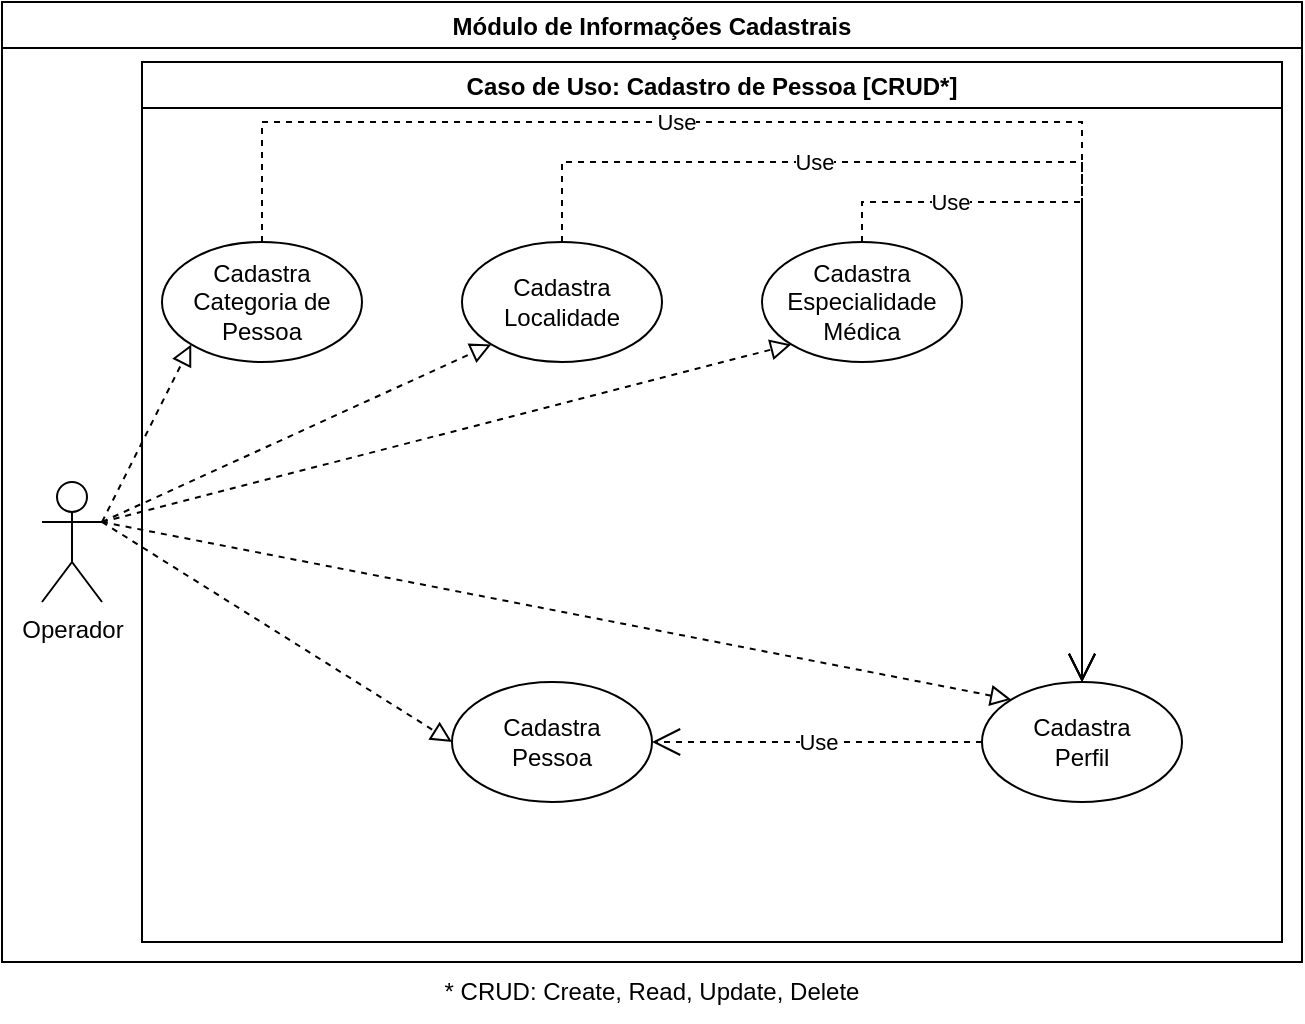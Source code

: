 <mxfile version="17.2.4" type="github" pages="3">
  <diagram id="LlKktqIb9uknwn_X3MoD" name="Cad-Pessoa">
    <mxGraphModel dx="1426" dy="739" grid="1" gridSize="10" guides="1" tooltips="1" connect="1" arrows="1" fold="1" page="1" pageScale="1" pageWidth="850" pageHeight="1100" math="0" shadow="0">
      <root>
        <mxCell id="0" />
        <mxCell id="1" parent="0" />
        <mxCell id="oY9YBYQD92hxkGcXl7jA-1" value="Módulo de Informações Cadastrais" style="swimlane;" parent="1" vertex="1">
          <mxGeometry x="100" y="40" width="650" height="480" as="geometry" />
        </mxCell>
        <mxCell id="oY9YBYQD92hxkGcXl7jA-2" value="Operador" style="shape=umlActor;verticalLabelPosition=bottom;verticalAlign=top;html=1;outlineConnect=0;" parent="oY9YBYQD92hxkGcXl7jA-1" vertex="1">
          <mxGeometry x="20" y="240" width="30" height="60" as="geometry" />
        </mxCell>
        <mxCell id="oY9YBYQD92hxkGcXl7jA-5" value="Caso de Uso: Cadastro de Pessoa [CRUD*]" style="swimlane;" parent="oY9YBYQD92hxkGcXl7jA-1" vertex="1">
          <mxGeometry x="70" y="30" width="570" height="440" as="geometry" />
        </mxCell>
        <mxCell id="oY9YBYQD92hxkGcXl7jA-6" value="Cadastra Categoria de Pessoa" style="ellipse;whiteSpace=wrap;html=1;align=center;newEdgeStyle={&quot;edgeStyle&quot;:&quot;entityRelationEdgeStyle&quot;,&quot;startArrow&quot;:&quot;none&quot;,&quot;endArrow&quot;:&quot;none&quot;,&quot;segment&quot;:10,&quot;curved&quot;:1};treeFolding=1;treeMoving=1;" parent="oY9YBYQD92hxkGcXl7jA-5" vertex="1">
          <mxGeometry x="10" y="90" width="100" height="60" as="geometry" />
        </mxCell>
        <mxCell id="oY9YBYQD92hxkGcXl7jA-7" value="Cadastra&lt;br&gt;Pessoa" style="ellipse;whiteSpace=wrap;html=1;align=center;newEdgeStyle={&quot;edgeStyle&quot;:&quot;entityRelationEdgeStyle&quot;,&quot;startArrow&quot;:&quot;none&quot;,&quot;endArrow&quot;:&quot;none&quot;,&quot;segment&quot;:10,&quot;curved&quot;:1};treeFolding=1;treeMoving=1;" parent="oY9YBYQD92hxkGcXl7jA-5" vertex="1">
          <mxGeometry x="155" y="310" width="100" height="60" as="geometry" />
        </mxCell>
        <mxCell id="oY9YBYQD92hxkGcXl7jA-8" value="Cadastra&lt;br&gt;Perfil" style="ellipse;whiteSpace=wrap;html=1;align=center;newEdgeStyle={&quot;edgeStyle&quot;:&quot;entityRelationEdgeStyle&quot;,&quot;startArrow&quot;:&quot;none&quot;,&quot;endArrow&quot;:&quot;none&quot;,&quot;segment&quot;:10,&quot;curved&quot;:1};treeFolding=1;treeMoving=1;" parent="oY9YBYQD92hxkGcXl7jA-5" vertex="1">
          <mxGeometry x="420" y="310" width="100" height="60" as="geometry" />
        </mxCell>
        <mxCell id="oY9YBYQD92hxkGcXl7jA-9" value="Cadastra&lt;br&gt;Localidade" style="ellipse;whiteSpace=wrap;html=1;align=center;newEdgeStyle={&quot;edgeStyle&quot;:&quot;entityRelationEdgeStyle&quot;,&quot;startArrow&quot;:&quot;none&quot;,&quot;endArrow&quot;:&quot;none&quot;,&quot;segment&quot;:10,&quot;curved&quot;:1};treeFolding=1;treeMoving=1;" parent="oY9YBYQD92hxkGcXl7jA-5" vertex="1">
          <mxGeometry x="160" y="90" width="100" height="60" as="geometry" />
        </mxCell>
        <mxCell id="oY9YBYQD92hxkGcXl7jA-15" value="Use" style="endArrow=open;endSize=12;dashed=1;html=1;rounded=0;exitX=0.5;exitY=0;exitDx=0;exitDy=0;entryX=0.5;entryY=0;entryDx=0;entryDy=0;" parent="oY9YBYQD92hxkGcXl7jA-5" source="oY9YBYQD92hxkGcXl7jA-6" target="oY9YBYQD92hxkGcXl7jA-8" edge="1">
          <mxGeometry x="-0.288" width="160" relative="1" as="geometry">
            <mxPoint x="350" y="50" as="sourcePoint" />
            <mxPoint x="400" y="230" as="targetPoint" />
            <Array as="points">
              <mxPoint x="60" y="30" />
              <mxPoint x="470" y="30" />
            </Array>
            <mxPoint as="offset" />
          </mxGeometry>
        </mxCell>
        <mxCell id="oY9YBYQD92hxkGcXl7jA-16" value="Use" style="endArrow=open;endSize=12;dashed=1;html=1;rounded=0;exitX=0.5;exitY=0;exitDx=0;exitDy=0;entryX=0.5;entryY=0;entryDx=0;entryDy=0;" parent="oY9YBYQD92hxkGcXl7jA-5" source="oY9YBYQD92hxkGcXl7jA-10" target="oY9YBYQD92hxkGcXl7jA-8" edge="1">
          <mxGeometry x="-0.657" width="160" relative="1" as="geometry">
            <mxPoint x="260" y="160" as="sourcePoint" />
            <mxPoint x="390" y="250" as="targetPoint" />
            <Array as="points">
              <mxPoint x="360" y="70" />
              <mxPoint x="470" y="70" />
            </Array>
            <mxPoint as="offset" />
          </mxGeometry>
        </mxCell>
        <mxCell id="oY9YBYQD92hxkGcXl7jA-23" value="Use" style="endArrow=open;endSize=12;dashed=1;html=1;rounded=0;startArrow=none;exitX=0;exitY=0.5;exitDx=0;exitDy=0;entryX=1;entryY=0.5;entryDx=0;entryDy=0;" parent="oY9YBYQD92hxkGcXl7jA-5" source="oY9YBYQD92hxkGcXl7jA-8" target="oY9YBYQD92hxkGcXl7jA-7" edge="1">
          <mxGeometry width="160" relative="1" as="geometry">
            <mxPoint x="200" y="280" as="sourcePoint" />
            <mxPoint x="330" y="170" as="targetPoint" />
          </mxGeometry>
        </mxCell>
        <mxCell id="oY9YBYQD92hxkGcXl7jA-21" value="Use" style="endArrow=open;endSize=12;dashed=1;html=1;rounded=0;exitX=0.5;exitY=0;exitDx=0;exitDy=0;entryX=0.5;entryY=0;entryDx=0;entryDy=0;" parent="oY9YBYQD92hxkGcXl7jA-5" source="oY9YBYQD92hxkGcXl7jA-9" target="oY9YBYQD92hxkGcXl7jA-8" edge="1">
          <mxGeometry x="-0.407" width="160" relative="1" as="geometry">
            <mxPoint x="270" y="170" as="sourcePoint" />
            <mxPoint x="400" y="260" as="targetPoint" />
            <Array as="points">
              <mxPoint x="210" y="50" />
              <mxPoint x="470" y="50" />
            </Array>
            <mxPoint as="offset" />
          </mxGeometry>
        </mxCell>
        <mxCell id="oY9YBYQD92hxkGcXl7jA-10" value="Cadastra&lt;br&gt;Especialidade&lt;br&gt;Médica" style="ellipse;whiteSpace=wrap;html=1;align=center;newEdgeStyle={&quot;edgeStyle&quot;:&quot;entityRelationEdgeStyle&quot;,&quot;startArrow&quot;:&quot;none&quot;,&quot;endArrow&quot;:&quot;none&quot;,&quot;segment&quot;:10,&quot;curved&quot;:1};treeFolding=1;treeMoving=1;" parent="oY9YBYQD92hxkGcXl7jA-5" vertex="1">
          <mxGeometry x="310" y="90" width="100" height="60" as="geometry" />
        </mxCell>
        <mxCell id="oY9YBYQD92hxkGcXl7jA-18" value="" style="endArrow=block;startArrow=none;endFill=0;startFill=0;endSize=8;html=1;verticalAlign=bottom;dashed=1;labelBackgroundColor=none;rounded=0;entryX=0;entryY=1;entryDx=0;entryDy=0;exitX=1;exitY=0.333;exitDx=0;exitDy=0;exitPerimeter=0;" parent="oY9YBYQD92hxkGcXl7jA-1" source="oY9YBYQD92hxkGcXl7jA-2" target="oY9YBYQD92hxkGcXl7jA-6" edge="1">
          <mxGeometry width="160" relative="1" as="geometry">
            <mxPoint x="70" y="200" as="sourcePoint" />
            <mxPoint x="230" y="200" as="targetPoint" />
          </mxGeometry>
        </mxCell>
        <mxCell id="oY9YBYQD92hxkGcXl7jA-20" value="" style="endArrow=block;startArrow=none;endFill=0;startFill=0;endSize=8;html=1;verticalAlign=bottom;dashed=1;labelBackgroundColor=none;rounded=0;entryX=0;entryY=1;entryDx=0;entryDy=0;exitX=1;exitY=0.333;exitDx=0;exitDy=0;exitPerimeter=0;" parent="oY9YBYQD92hxkGcXl7jA-1" source="oY9YBYQD92hxkGcXl7jA-2" target="oY9YBYQD92hxkGcXl7jA-9" edge="1">
          <mxGeometry width="160" relative="1" as="geometry">
            <mxPoint x="80" y="140" as="sourcePoint" />
            <mxPoint x="170" y="200" as="targetPoint" />
          </mxGeometry>
        </mxCell>
        <mxCell id="oY9YBYQD92hxkGcXl7jA-22" value="" style="endArrow=block;startArrow=none;endFill=0;startFill=0;endSize=8;html=1;verticalAlign=bottom;dashed=1;labelBackgroundColor=none;rounded=0;entryX=0;entryY=0.5;entryDx=0;entryDy=0;exitX=1;exitY=0.333;exitDx=0;exitDy=0;exitPerimeter=0;" parent="oY9YBYQD92hxkGcXl7jA-1" source="oY9YBYQD92hxkGcXl7jA-2" target="oY9YBYQD92hxkGcXl7jA-7" edge="1">
          <mxGeometry width="160" relative="1" as="geometry">
            <mxPoint x="80" y="140" as="sourcePoint" />
            <mxPoint x="335" y="100" as="targetPoint" />
          </mxGeometry>
        </mxCell>
        <mxCell id="oY9YBYQD92hxkGcXl7jA-19" value="" style="endArrow=block;startArrow=none;endFill=0;startFill=0;endSize=8;html=1;verticalAlign=bottom;dashed=1;labelBackgroundColor=none;rounded=0;entryX=0;entryY=1;entryDx=0;entryDy=0;exitX=1;exitY=0.333;exitDx=0;exitDy=0;exitPerimeter=0;" parent="oY9YBYQD92hxkGcXl7jA-1" source="oY9YBYQD92hxkGcXl7jA-2" target="oY9YBYQD92hxkGcXl7jA-10" edge="1">
          <mxGeometry width="160" relative="1" as="geometry">
            <mxPoint x="70" y="130" as="sourcePoint" />
            <mxPoint x="170" y="100" as="targetPoint" />
          </mxGeometry>
        </mxCell>
        <mxCell id="0yNhuezSmwmRU6mgANUv-1" value="" style="endArrow=block;startArrow=none;endFill=0;startFill=0;endSize=8;html=1;verticalAlign=bottom;dashed=1;labelBackgroundColor=none;rounded=0;entryX=0;entryY=0;entryDx=0;entryDy=0;exitX=1;exitY=0.333;exitDx=0;exitDy=0;exitPerimeter=0;" edge="1" parent="oY9YBYQD92hxkGcXl7jA-1" source="oY9YBYQD92hxkGcXl7jA-2" target="oY9YBYQD92hxkGcXl7jA-8">
          <mxGeometry width="160" relative="1" as="geometry">
            <mxPoint x="60" y="270" as="sourcePoint" />
            <mxPoint x="235" y="380" as="targetPoint" />
          </mxGeometry>
        </mxCell>
        <mxCell id="0PBLPBcWrFO7Ismnn3im-1" value="* CRUD: Create, Read, Update, Delete" style="text;html=1;strokeColor=none;fillColor=none;align=center;verticalAlign=middle;whiteSpace=wrap;rounded=0;" parent="1" vertex="1">
          <mxGeometry x="110" y="520" width="630" height="30" as="geometry" />
        </mxCell>
      </root>
    </mxGraphModel>
  </diagram>
  <diagram name="Cad-Plano-Saude" id="T_cnKersPYIX8bRWeLpB">
    <mxGraphModel dx="1426" dy="739" grid="1" gridSize="10" guides="1" tooltips="1" connect="1" arrows="1" fold="1" page="1" pageScale="1" pageWidth="850" pageHeight="1100" math="0" shadow="0">
      <root>
        <mxCell id="fDNJ7AyMIo0dSmSkeILJ-0" />
        <mxCell id="fDNJ7AyMIo0dSmSkeILJ-1" parent="fDNJ7AyMIo0dSmSkeILJ-0" />
        <mxCell id="C0qJVE6773nrGns2ulc4-0" value="Módulo de Informações Cadastrais" style="swimlane;" parent="fDNJ7AyMIo0dSmSkeILJ-1" vertex="1">
          <mxGeometry x="100" y="40" width="650" height="480" as="geometry" />
        </mxCell>
        <mxCell id="C0qJVE6773nrGns2ulc4-1" value="Operador" style="shape=umlActor;verticalLabelPosition=bottom;verticalAlign=top;html=1;outlineConnect=0;" parent="C0qJVE6773nrGns2ulc4-0" vertex="1">
          <mxGeometry x="20" y="240" width="30" height="60" as="geometry" />
        </mxCell>
        <mxCell id="C0qJVE6773nrGns2ulc4-2" value="Caso de Uso: Cadastro de Plano de Saúde [CRUD]" style="swimlane;" parent="C0qJVE6773nrGns2ulc4-0" vertex="1">
          <mxGeometry x="70" y="30" width="570" height="440" as="geometry" />
        </mxCell>
        <mxCell id="C0qJVE6773nrGns2ulc4-7" value="Cadastra&lt;br&gt;Planos de&lt;br&gt;Saúde" style="ellipse;whiteSpace=wrap;html=1;align=center;newEdgeStyle={&quot;edgeStyle&quot;:&quot;entityRelationEdgeStyle&quot;,&quot;startArrow&quot;:&quot;none&quot;,&quot;endArrow&quot;:&quot;none&quot;,&quot;segment&quot;:10,&quot;curved&quot;:1};treeFolding=1;treeMoving=1;" parent="C0qJVE6773nrGns2ulc4-2" vertex="1">
          <mxGeometry x="235" y="320" width="100" height="60" as="geometry" />
        </mxCell>
        <mxCell id="C0qJVE6773nrGns2ulc4-8" value="Cadastra&lt;br&gt;Serviços&lt;br&gt;Cobertos" style="ellipse;whiteSpace=wrap;html=1;align=center;newEdgeStyle={&quot;edgeStyle&quot;:&quot;entityRelationEdgeStyle&quot;,&quot;startArrow&quot;:&quot;none&quot;,&quot;endArrow&quot;:&quot;none&quot;,&quot;segment&quot;:10,&quot;curved&quot;:1};treeFolding=1;treeMoving=1;" parent="C0qJVE6773nrGns2ulc4-2" vertex="1">
          <mxGeometry x="430" y="200" width="100" height="60" as="geometry" />
        </mxCell>
        <mxCell id="C0qJVE6773nrGns2ulc4-9" value="Cadastra Doenças Preexistentes" style="ellipse;whiteSpace=wrap;html=1;align=center;newEdgeStyle={&quot;edgeStyle&quot;:&quot;entityRelationEdgeStyle&quot;,&quot;startArrow&quot;:&quot;none&quot;,&quot;endArrow&quot;:&quot;none&quot;,&quot;segment&quot;:10,&quot;curved&quot;:1};treeFolding=1;treeMoving=1;" parent="C0qJVE6773nrGns2ulc4-2" vertex="1">
          <mxGeometry x="70" y="160" width="100" height="60" as="geometry" />
        </mxCell>
        <mxCell id="C0qJVE6773nrGns2ulc4-10" value="Cadastra Carências" style="ellipse;whiteSpace=wrap;html=1;align=center;newEdgeStyle={&quot;edgeStyle&quot;:&quot;entityRelationEdgeStyle&quot;,&quot;startArrow&quot;:&quot;none&quot;,&quot;endArrow&quot;:&quot;none&quot;,&quot;segment&quot;:10,&quot;curved&quot;:1};treeFolding=1;treeMoving=1;" parent="C0qJVE6773nrGns2ulc4-2" vertex="1">
          <mxGeometry x="235" y="100" width="100" height="60" as="geometry" />
        </mxCell>
        <mxCell id="C0qJVE6773nrGns2ulc4-17" value="Use" style="endArrow=open;endSize=12;dashed=1;html=1;rounded=0;exitX=0;exitY=1;exitDx=0;exitDy=0;entryX=1;entryY=0.5;entryDx=0;entryDy=0;" parent="C0qJVE6773nrGns2ulc4-2" source="C0qJVE6773nrGns2ulc4-10" target="C0qJVE6773nrGns2ulc4-9" edge="1">
          <mxGeometry width="160" relative="1" as="geometry">
            <mxPoint x="110" y="360" as="sourcePoint" />
            <mxPoint x="120" y="410" as="targetPoint" />
          </mxGeometry>
        </mxCell>
        <mxCell id="C0qJVE6773nrGns2ulc4-18" value="Use" style="endArrow=open;endSize=12;dashed=1;html=1;rounded=0;exitX=0;exitY=0;exitDx=0;exitDy=0;entryX=1;entryY=0.5;entryDx=0;entryDy=0;" parent="C0qJVE6773nrGns2ulc4-2" source="C0qJVE6773nrGns2ulc4-8" target="C0qJVE6773nrGns2ulc4-10" edge="1">
          <mxGeometry width="160" relative="1" as="geometry">
            <mxPoint x="290" y="420" as="sourcePoint" />
            <mxPoint x="280" y="400" as="targetPoint" />
          </mxGeometry>
        </mxCell>
        <mxCell id="C0qJVE6773nrGns2ulc4-19" value="Use" style="endArrow=open;endSize=12;dashed=1;html=1;rounded=0;exitX=1;exitY=0.5;exitDx=0;exitDy=0;entryX=0;entryY=1;entryDx=0;entryDy=0;" parent="C0qJVE6773nrGns2ulc4-2" source="C0qJVE6773nrGns2ulc4-7" target="C0qJVE6773nrGns2ulc4-8" edge="1">
          <mxGeometry width="160" relative="1" as="geometry">
            <mxPoint x="440" y="380" as="sourcePoint" />
            <mxPoint x="410" y="380" as="targetPoint" />
          </mxGeometry>
        </mxCell>
        <mxCell id="lfpuId4vG0WCzAN7M-Ej-0" value="Cadastra&lt;br&gt;Faixas&lt;br&gt;Etárias" style="ellipse;whiteSpace=wrap;html=1;align=center;newEdgeStyle={&quot;edgeStyle&quot;:&quot;entityRelationEdgeStyle&quot;,&quot;startArrow&quot;:&quot;none&quot;,&quot;endArrow&quot;:&quot;none&quot;,&quot;segment&quot;:10,&quot;curved&quot;:1};treeFolding=1;treeMoving=1;" vertex="1" parent="C0qJVE6773nrGns2ulc4-2">
          <mxGeometry x="70" y="40" width="100" height="60" as="geometry" />
        </mxCell>
        <mxCell id="lfpuId4vG0WCzAN7M-Ej-1" value="Use" style="endArrow=open;endSize=12;dashed=1;html=1;rounded=0;exitX=0;exitY=0;exitDx=0;exitDy=0;entryX=1;entryY=0.5;entryDx=0;entryDy=0;" edge="1" parent="C0qJVE6773nrGns2ulc4-2" source="C0qJVE6773nrGns2ulc4-10" target="lfpuId4vG0WCzAN7M-Ej-0">
          <mxGeometry width="160" relative="1" as="geometry">
            <mxPoint x="170" y="370" as="sourcePoint" />
            <mxPoint x="120" y="370" as="targetPoint" />
          </mxGeometry>
        </mxCell>
        <mxCell id="C0qJVE6773nrGns2ulc4-23" value="" style="endArrow=block;startArrow=none;endFill=0;startFill=0;endSize=8;html=1;verticalAlign=bottom;dashed=1;labelBackgroundColor=none;rounded=0;entryX=0;entryY=0.5;entryDx=0;entryDy=0;exitX=1;exitY=0.333;exitDx=0;exitDy=0;exitPerimeter=0;" parent="C0qJVE6773nrGns2ulc4-0" source="C0qJVE6773nrGns2ulc4-1" target="C0qJVE6773nrGns2ulc4-7" edge="1">
          <mxGeometry width="160" relative="1" as="geometry">
            <mxPoint x="80" y="140" as="sourcePoint" />
            <mxPoint x="305" y="260" as="targetPoint" />
          </mxGeometry>
        </mxCell>
        <mxCell id="fNmLuhbvLlB8QH0YnT2O-0" value="" style="endArrow=block;startArrow=none;endFill=0;startFill=0;endSize=8;html=1;verticalAlign=bottom;dashed=1;labelBackgroundColor=none;rounded=0;entryX=0;entryY=0.5;entryDx=0;entryDy=0;exitX=1;exitY=0.333;exitDx=0;exitDy=0;exitPerimeter=0;" edge="1" parent="C0qJVE6773nrGns2ulc4-0" source="C0qJVE6773nrGns2ulc4-1" target="C0qJVE6773nrGns2ulc4-8">
          <mxGeometry width="160" relative="1" as="geometry">
            <mxPoint x="60" y="270" as="sourcePoint" />
            <mxPoint x="285" y="360" as="targetPoint" />
          </mxGeometry>
        </mxCell>
        <mxCell id="fNmLuhbvLlB8QH0YnT2O-2" value="" style="endArrow=block;startArrow=none;endFill=0;startFill=0;endSize=8;html=1;verticalAlign=bottom;dashed=1;labelBackgroundColor=none;rounded=0;entryX=0;entryY=0.5;entryDx=0;entryDy=0;exitX=1;exitY=0.333;exitDx=0;exitDy=0;exitPerimeter=0;" edge="1" parent="C0qJVE6773nrGns2ulc4-0" source="C0qJVE6773nrGns2ulc4-1" target="C0qJVE6773nrGns2ulc4-9">
          <mxGeometry width="160" relative="1" as="geometry">
            <mxPoint x="60" y="270" as="sourcePoint" />
            <mxPoint x="285" y="360" as="targetPoint" />
          </mxGeometry>
        </mxCell>
        <mxCell id="fNmLuhbvLlB8QH0YnT2O-1" value="" style="endArrow=block;startArrow=none;endFill=0;startFill=0;endSize=8;html=1;verticalAlign=bottom;dashed=1;labelBackgroundColor=none;rounded=0;entryX=0;entryY=0.5;entryDx=0;entryDy=0;exitX=1;exitY=0.333;exitDx=0;exitDy=0;exitPerimeter=0;" edge="1" parent="C0qJVE6773nrGns2ulc4-0" source="C0qJVE6773nrGns2ulc4-1" target="C0qJVE6773nrGns2ulc4-10">
          <mxGeometry width="160" relative="1" as="geometry">
            <mxPoint x="60" y="260" as="sourcePoint" />
            <mxPoint x="470" y="240" as="targetPoint" />
            <Array as="points">
              <mxPoint x="100" y="160" />
            </Array>
          </mxGeometry>
        </mxCell>
        <mxCell id="fNmLuhbvLlB8QH0YnT2O-3" value="" style="endArrow=block;startArrow=none;endFill=0;startFill=0;endSize=8;html=1;verticalAlign=bottom;dashed=1;labelBackgroundColor=none;rounded=0;entryX=0;entryY=0.5;entryDx=0;entryDy=0;exitX=1;exitY=0.333;exitDx=0;exitDy=0;exitPerimeter=0;" edge="1" parent="C0qJVE6773nrGns2ulc4-0" source="C0qJVE6773nrGns2ulc4-1" target="lfpuId4vG0WCzAN7M-Ej-0">
          <mxGeometry width="160" relative="1" as="geometry">
            <mxPoint x="60" y="270" as="sourcePoint" />
            <mxPoint x="285" y="360" as="targetPoint" />
            <Array as="points">
              <mxPoint x="80" y="100" />
            </Array>
          </mxGeometry>
        </mxCell>
        <mxCell id="gk4BFaONYq_99QW46tr5-0" value="* CRUD: Create, Read, Update, Delete" style="text;html=1;strokeColor=none;fillColor=none;align=center;verticalAlign=middle;whiteSpace=wrap;rounded=0;" parent="fDNJ7AyMIo0dSmSkeILJ-1" vertex="1">
          <mxGeometry x="110" y="520" width="630" height="30" as="geometry" />
        </mxCell>
      </root>
    </mxGraphModel>
  </diagram>
  <diagram name="Cad-Prestador" id="Txa6Qm1HCIfDJLgXZJGI">
    <mxGraphModel dx="1426" dy="739" grid="1" gridSize="10" guides="1" tooltips="1" connect="1" arrows="1" fold="1" page="1" pageScale="1" pageWidth="850" pageHeight="1100" math="0" shadow="0">
      <root>
        <mxCell id="6JKmpgKGVvRsmmrupHXd-0" />
        <mxCell id="6JKmpgKGVvRsmmrupHXd-1" parent="6JKmpgKGVvRsmmrupHXd-0" />
        <mxCell id="6JKmpgKGVvRsmmrupHXd-2" value="Módulo de Informações Cadastrais" style="swimlane;" vertex="1" parent="6JKmpgKGVvRsmmrupHXd-1">
          <mxGeometry x="100" y="40" width="650" height="480" as="geometry" />
        </mxCell>
        <mxCell id="6JKmpgKGVvRsmmrupHXd-3" value="Operador" style="shape=umlActor;verticalLabelPosition=bottom;verticalAlign=top;html=1;outlineConnect=0;" vertex="1" parent="6JKmpgKGVvRsmmrupHXd-2">
          <mxGeometry x="20" y="240" width="30" height="60" as="geometry" />
        </mxCell>
        <mxCell id="6JKmpgKGVvRsmmrupHXd-4" value="Caso de Uso: Cadastro de Instituição Prestadora [CRUD]" style="swimlane;" vertex="1" parent="6JKmpgKGVvRsmmrupHXd-2">
          <mxGeometry x="70" y="30" width="570" height="440" as="geometry" />
        </mxCell>
        <mxCell id="6JKmpgKGVvRsmmrupHXd-5" value="Cadastra Categoria de Pessoa" style="ellipse;whiteSpace=wrap;html=1;align=center;newEdgeStyle={&quot;edgeStyle&quot;:&quot;entityRelationEdgeStyle&quot;,&quot;startArrow&quot;:&quot;none&quot;,&quot;endArrow&quot;:&quot;none&quot;,&quot;segment&quot;:10,&quot;curved&quot;:1};treeFolding=1;treeMoving=1;" vertex="1" parent="6JKmpgKGVvRsmmrupHXd-4">
          <mxGeometry x="10" y="90" width="100" height="60" as="geometry" />
        </mxCell>
        <mxCell id="6JKmpgKGVvRsmmrupHXd-6" value="Cadastra&lt;br&gt;Pessoa" style="ellipse;whiteSpace=wrap;html=1;align=center;newEdgeStyle={&quot;edgeStyle&quot;:&quot;entityRelationEdgeStyle&quot;,&quot;startArrow&quot;:&quot;none&quot;,&quot;endArrow&quot;:&quot;none&quot;,&quot;segment&quot;:10,&quot;curved&quot;:1};treeFolding=1;treeMoving=1;" vertex="1" parent="6JKmpgKGVvRsmmrupHXd-4">
          <mxGeometry x="460" y="200" width="100" height="60" as="geometry" />
        </mxCell>
        <mxCell id="6JKmpgKGVvRsmmrupHXd-7" value="Cadastra&lt;br&gt;Perfil" style="ellipse;whiteSpace=wrap;html=1;align=center;newEdgeStyle={&quot;edgeStyle&quot;:&quot;entityRelationEdgeStyle&quot;,&quot;startArrow&quot;:&quot;none&quot;,&quot;endArrow&quot;:&quot;none&quot;,&quot;segment&quot;:10,&quot;curved&quot;:1};treeFolding=1;treeMoving=1;" vertex="1" parent="6JKmpgKGVvRsmmrupHXd-4">
          <mxGeometry x="460" y="90" width="100" height="60" as="geometry" />
        </mxCell>
        <mxCell id="6JKmpgKGVvRsmmrupHXd-8" value="Cadastra&lt;br&gt;Localidade" style="ellipse;whiteSpace=wrap;html=1;align=center;newEdgeStyle={&quot;edgeStyle&quot;:&quot;entityRelationEdgeStyle&quot;,&quot;startArrow&quot;:&quot;none&quot;,&quot;endArrow&quot;:&quot;none&quot;,&quot;segment&quot;:10,&quot;curved&quot;:1};treeFolding=1;treeMoving=1;" vertex="1" parent="6JKmpgKGVvRsmmrupHXd-4">
          <mxGeometry x="160" y="90" width="100" height="60" as="geometry" />
        </mxCell>
        <mxCell id="6JKmpgKGVvRsmmrupHXd-10" value="Cadastra&lt;br&gt;Serviços&lt;br&gt;Cobertos" style="ellipse;whiteSpace=wrap;html=1;align=center;newEdgeStyle={&quot;edgeStyle&quot;:&quot;entityRelationEdgeStyle&quot;,&quot;startArrow&quot;:&quot;none&quot;,&quot;endArrow&quot;:&quot;none&quot;,&quot;segment&quot;:10,&quot;curved&quot;:1};treeFolding=1;treeMoving=1;" vertex="1" parent="6JKmpgKGVvRsmmrupHXd-4">
          <mxGeometry x="460" y="330" width="100" height="60" as="geometry" />
        </mxCell>
        <mxCell id="6JKmpgKGVvRsmmrupHXd-11" value="Cadastra Doenças Preexistentes" style="ellipse;whiteSpace=wrap;html=1;align=center;newEdgeStyle={&quot;edgeStyle&quot;:&quot;entityRelationEdgeStyle&quot;,&quot;startArrow&quot;:&quot;none&quot;,&quot;endArrow&quot;:&quot;none&quot;,&quot;segment&quot;:10,&quot;curved&quot;:1};treeFolding=1;treeMoving=1;" vertex="1" parent="6JKmpgKGVvRsmmrupHXd-4">
          <mxGeometry x="20" y="370" width="100" height="60" as="geometry" />
        </mxCell>
        <mxCell id="6JKmpgKGVvRsmmrupHXd-12" value="Cadastra Carências" style="ellipse;whiteSpace=wrap;html=1;align=center;newEdgeStyle={&quot;edgeStyle&quot;:&quot;entityRelationEdgeStyle&quot;,&quot;startArrow&quot;:&quot;none&quot;,&quot;endArrow&quot;:&quot;none&quot;,&quot;segment&quot;:10,&quot;curved&quot;:1};treeFolding=1;treeMoving=1;" vertex="1" parent="6JKmpgKGVvRsmmrupHXd-4">
          <mxGeometry x="235" y="330" width="100" height="60" as="geometry" />
        </mxCell>
        <mxCell id="6JKmpgKGVvRsmmrupHXd-13" value="Use" style="endArrow=open;endSize=12;dashed=1;html=1;rounded=0;exitX=0.5;exitY=0;exitDx=0;exitDy=0;entryX=0.5;entryY=0;entryDx=0;entryDy=0;" edge="1" parent="6JKmpgKGVvRsmmrupHXd-4" source="6JKmpgKGVvRsmmrupHXd-5" target="6JKmpgKGVvRsmmrupHXd-7">
          <mxGeometry x="0.018" width="160" relative="1" as="geometry">
            <mxPoint x="350" y="50" as="sourcePoint" />
            <mxPoint x="400" y="230" as="targetPoint" />
            <Array as="points">
              <mxPoint x="60" y="30" />
              <mxPoint x="510" y="30" />
            </Array>
            <mxPoint as="offset" />
          </mxGeometry>
        </mxCell>
        <mxCell id="6JKmpgKGVvRsmmrupHXd-14" value="Use" style="endArrow=open;endSize=12;dashed=1;html=1;rounded=0;exitX=0.5;exitY=0;exitDx=0;exitDy=0;entryX=0.5;entryY=0;entryDx=0;entryDy=0;" edge="1" parent="6JKmpgKGVvRsmmrupHXd-4" source="6JKmpgKGVvRsmmrupHXd-17" target="6JKmpgKGVvRsmmrupHXd-7">
          <mxGeometry width="160" relative="1" as="geometry">
            <mxPoint x="260" y="160" as="sourcePoint" />
            <mxPoint x="390" y="250" as="targetPoint" />
            <Array as="points">
              <mxPoint x="360" y="70" />
              <mxPoint x="510" y="70" />
            </Array>
          </mxGeometry>
        </mxCell>
        <mxCell id="6JKmpgKGVvRsmmrupHXd-15" value="Use" style="endArrow=open;endSize=12;dashed=1;html=1;rounded=0;startArrow=none;exitX=0.5;exitY=1;exitDx=0;exitDy=0;entryX=0.5;entryY=0;entryDx=0;entryDy=0;" edge="1" parent="6JKmpgKGVvRsmmrupHXd-4" source="6JKmpgKGVvRsmmrupHXd-7" target="6JKmpgKGVvRsmmrupHXd-6">
          <mxGeometry width="160" relative="1" as="geometry">
            <mxPoint x="200" y="280" as="sourcePoint" />
            <mxPoint x="330" y="170" as="targetPoint" />
          </mxGeometry>
        </mxCell>
        <mxCell id="6JKmpgKGVvRsmmrupHXd-16" value="Use" style="endArrow=open;endSize=12;dashed=1;html=1;rounded=0;exitX=0.5;exitY=0;exitDx=0;exitDy=0;entryX=0.5;entryY=0;entryDx=0;entryDy=0;" edge="1" parent="6JKmpgKGVvRsmmrupHXd-4" source="6JKmpgKGVvRsmmrupHXd-8" target="6JKmpgKGVvRsmmrupHXd-7">
          <mxGeometry x="-0.012" width="160" relative="1" as="geometry">
            <mxPoint x="270" y="170" as="sourcePoint" />
            <mxPoint x="400" y="260" as="targetPoint" />
            <Array as="points">
              <mxPoint x="210" y="50" />
              <mxPoint x="510" y="50" />
            </Array>
            <mxPoint as="offset" />
          </mxGeometry>
        </mxCell>
        <mxCell id="6JKmpgKGVvRsmmrupHXd-17" value="Cadastra&lt;br&gt;Especialidade&lt;br&gt;Médica" style="ellipse;whiteSpace=wrap;html=1;align=center;newEdgeStyle={&quot;edgeStyle&quot;:&quot;entityRelationEdgeStyle&quot;,&quot;startArrow&quot;:&quot;none&quot;,&quot;endArrow&quot;:&quot;none&quot;,&quot;segment&quot;:10,&quot;curved&quot;:1};treeFolding=1;treeMoving=1;" vertex="1" parent="6JKmpgKGVvRsmmrupHXd-4">
          <mxGeometry x="310" y="90" width="100" height="60" as="geometry" />
        </mxCell>
        <mxCell id="6JKmpgKGVvRsmmrupHXd-19" value="Use" style="endArrow=open;endSize=12;dashed=1;html=1;rounded=0;exitX=0;exitY=1;exitDx=0;exitDy=0;entryX=1;entryY=0.5;entryDx=0;entryDy=0;" edge="1" parent="6JKmpgKGVvRsmmrupHXd-4" source="6JKmpgKGVvRsmmrupHXd-12" target="6JKmpgKGVvRsmmrupHXd-11">
          <mxGeometry width="160" relative="1" as="geometry">
            <mxPoint x="110" y="360" as="sourcePoint" />
            <mxPoint x="120" y="410" as="targetPoint" />
          </mxGeometry>
        </mxCell>
        <mxCell id="6JKmpgKGVvRsmmrupHXd-20" value="Use" style="endArrow=open;endSize=12;dashed=1;html=1;rounded=0;exitX=0;exitY=0.5;exitDx=0;exitDy=0;entryX=1;entryY=0.5;entryDx=0;entryDy=0;" edge="1" parent="6JKmpgKGVvRsmmrupHXd-4" source="6JKmpgKGVvRsmmrupHXd-10" target="6JKmpgKGVvRsmmrupHXd-12">
          <mxGeometry width="160" relative="1" as="geometry">
            <mxPoint x="290" y="420" as="sourcePoint" />
            <mxPoint x="280" y="400" as="targetPoint" />
          </mxGeometry>
        </mxCell>
        <mxCell id="6JKmpgKGVvRsmmrupHXd-21" value="Use" style="endArrow=open;endSize=12;dashed=1;html=1;rounded=0;exitX=1;exitY=1;exitDx=0;exitDy=0;entryX=0.5;entryY=0;entryDx=0;entryDy=0;" edge="1" parent="6JKmpgKGVvRsmmrupHXd-4" source="yb-dLHZrZYlYL92dNmKr-2" target="6JKmpgKGVvRsmmrupHXd-10">
          <mxGeometry width="160" relative="1" as="geometry">
            <mxPoint x="460" y="360" as="sourcePoint" />
            <mxPoint x="410" y="380" as="targetPoint" />
          </mxGeometry>
        </mxCell>
        <mxCell id="yb-dLHZrZYlYL92dNmKr-0" value="Cadastra&lt;br&gt;Faixas&lt;br&gt;Etárias" style="ellipse;whiteSpace=wrap;html=1;align=center;newEdgeStyle={&quot;edgeStyle&quot;:&quot;entityRelationEdgeStyle&quot;,&quot;startArrow&quot;:&quot;none&quot;,&quot;endArrow&quot;:&quot;none&quot;,&quot;segment&quot;:10,&quot;curved&quot;:1};treeFolding=1;treeMoving=1;" vertex="1" parent="6JKmpgKGVvRsmmrupHXd-4">
          <mxGeometry x="20" y="290" width="100" height="60" as="geometry" />
        </mxCell>
        <mxCell id="yb-dLHZrZYlYL92dNmKr-1" value="Use" style="endArrow=open;endSize=12;dashed=1;html=1;rounded=0;exitX=0;exitY=0;exitDx=0;exitDy=0;entryX=1;entryY=0.5;entryDx=0;entryDy=0;" edge="1" parent="6JKmpgKGVvRsmmrupHXd-4" source="6JKmpgKGVvRsmmrupHXd-12" target="yb-dLHZrZYlYL92dNmKr-0">
          <mxGeometry width="160" relative="1" as="geometry">
            <mxPoint x="170" y="370" as="sourcePoint" />
            <mxPoint x="120" y="370" as="targetPoint" />
          </mxGeometry>
        </mxCell>
        <mxCell id="yb-dLHZrZYlYL92dNmKr-2" value="Cadastra&lt;br&gt;Instituição&lt;br&gt;Prestadora" style="ellipse;whiteSpace=wrap;html=1;align=center;newEdgeStyle={&quot;edgeStyle&quot;:&quot;entityRelationEdgeStyle&quot;,&quot;startArrow&quot;:&quot;none&quot;,&quot;endArrow&quot;:&quot;none&quot;,&quot;segment&quot;:10,&quot;curved&quot;:1};treeFolding=1;treeMoving=1;" vertex="1" parent="6JKmpgKGVvRsmmrupHXd-4">
          <mxGeometry x="235" y="200" width="100" height="60" as="geometry" />
        </mxCell>
        <mxCell id="yb-dLHZrZYlYL92dNmKr-3" value="Use" style="endArrow=open;endSize=12;dashed=1;html=1;rounded=0;exitX=0;exitY=0.5;exitDx=0;exitDy=0;entryX=1;entryY=0.5;entryDx=0;entryDy=0;" edge="1" parent="6JKmpgKGVvRsmmrupHXd-4" source="6JKmpgKGVvRsmmrupHXd-6" target="yb-dLHZrZYlYL92dNmKr-2">
          <mxGeometry width="160" relative="1" as="geometry">
            <mxPoint x="370" y="310" as="sourcePoint" />
            <mxPoint x="420" y="370" as="targetPoint" />
          </mxGeometry>
        </mxCell>
        <mxCell id="6JKmpgKGVvRsmmrupHXd-23" value="" style="endArrow=block;startArrow=none;endFill=0;startFill=0;endSize=8;html=1;verticalAlign=bottom;dashed=1;labelBackgroundColor=none;rounded=0;entryX=0;entryY=0.5;entryDx=0;entryDy=0;exitX=1;exitY=0.333;exitDx=0;exitDy=0;exitPerimeter=0;" edge="1" parent="6JKmpgKGVvRsmmrupHXd-2" source="6JKmpgKGVvRsmmrupHXd-3" target="yb-dLHZrZYlYL92dNmKr-2">
          <mxGeometry width="160" relative="1" as="geometry">
            <mxPoint x="80" y="140" as="sourcePoint" />
            <mxPoint x="335" y="100" as="targetPoint" />
          </mxGeometry>
        </mxCell>
        <mxCell id="6JKmpgKGVvRsmmrupHXd-24" value="* CRUD: Create, Read, Update, Delete" style="text;html=1;strokeColor=none;fillColor=none;align=center;verticalAlign=middle;whiteSpace=wrap;rounded=0;" vertex="1" parent="6JKmpgKGVvRsmmrupHXd-1">
          <mxGeometry x="110" y="520" width="630" height="30" as="geometry" />
        </mxCell>
      </root>
    </mxGraphModel>
  </diagram>
</mxfile>
